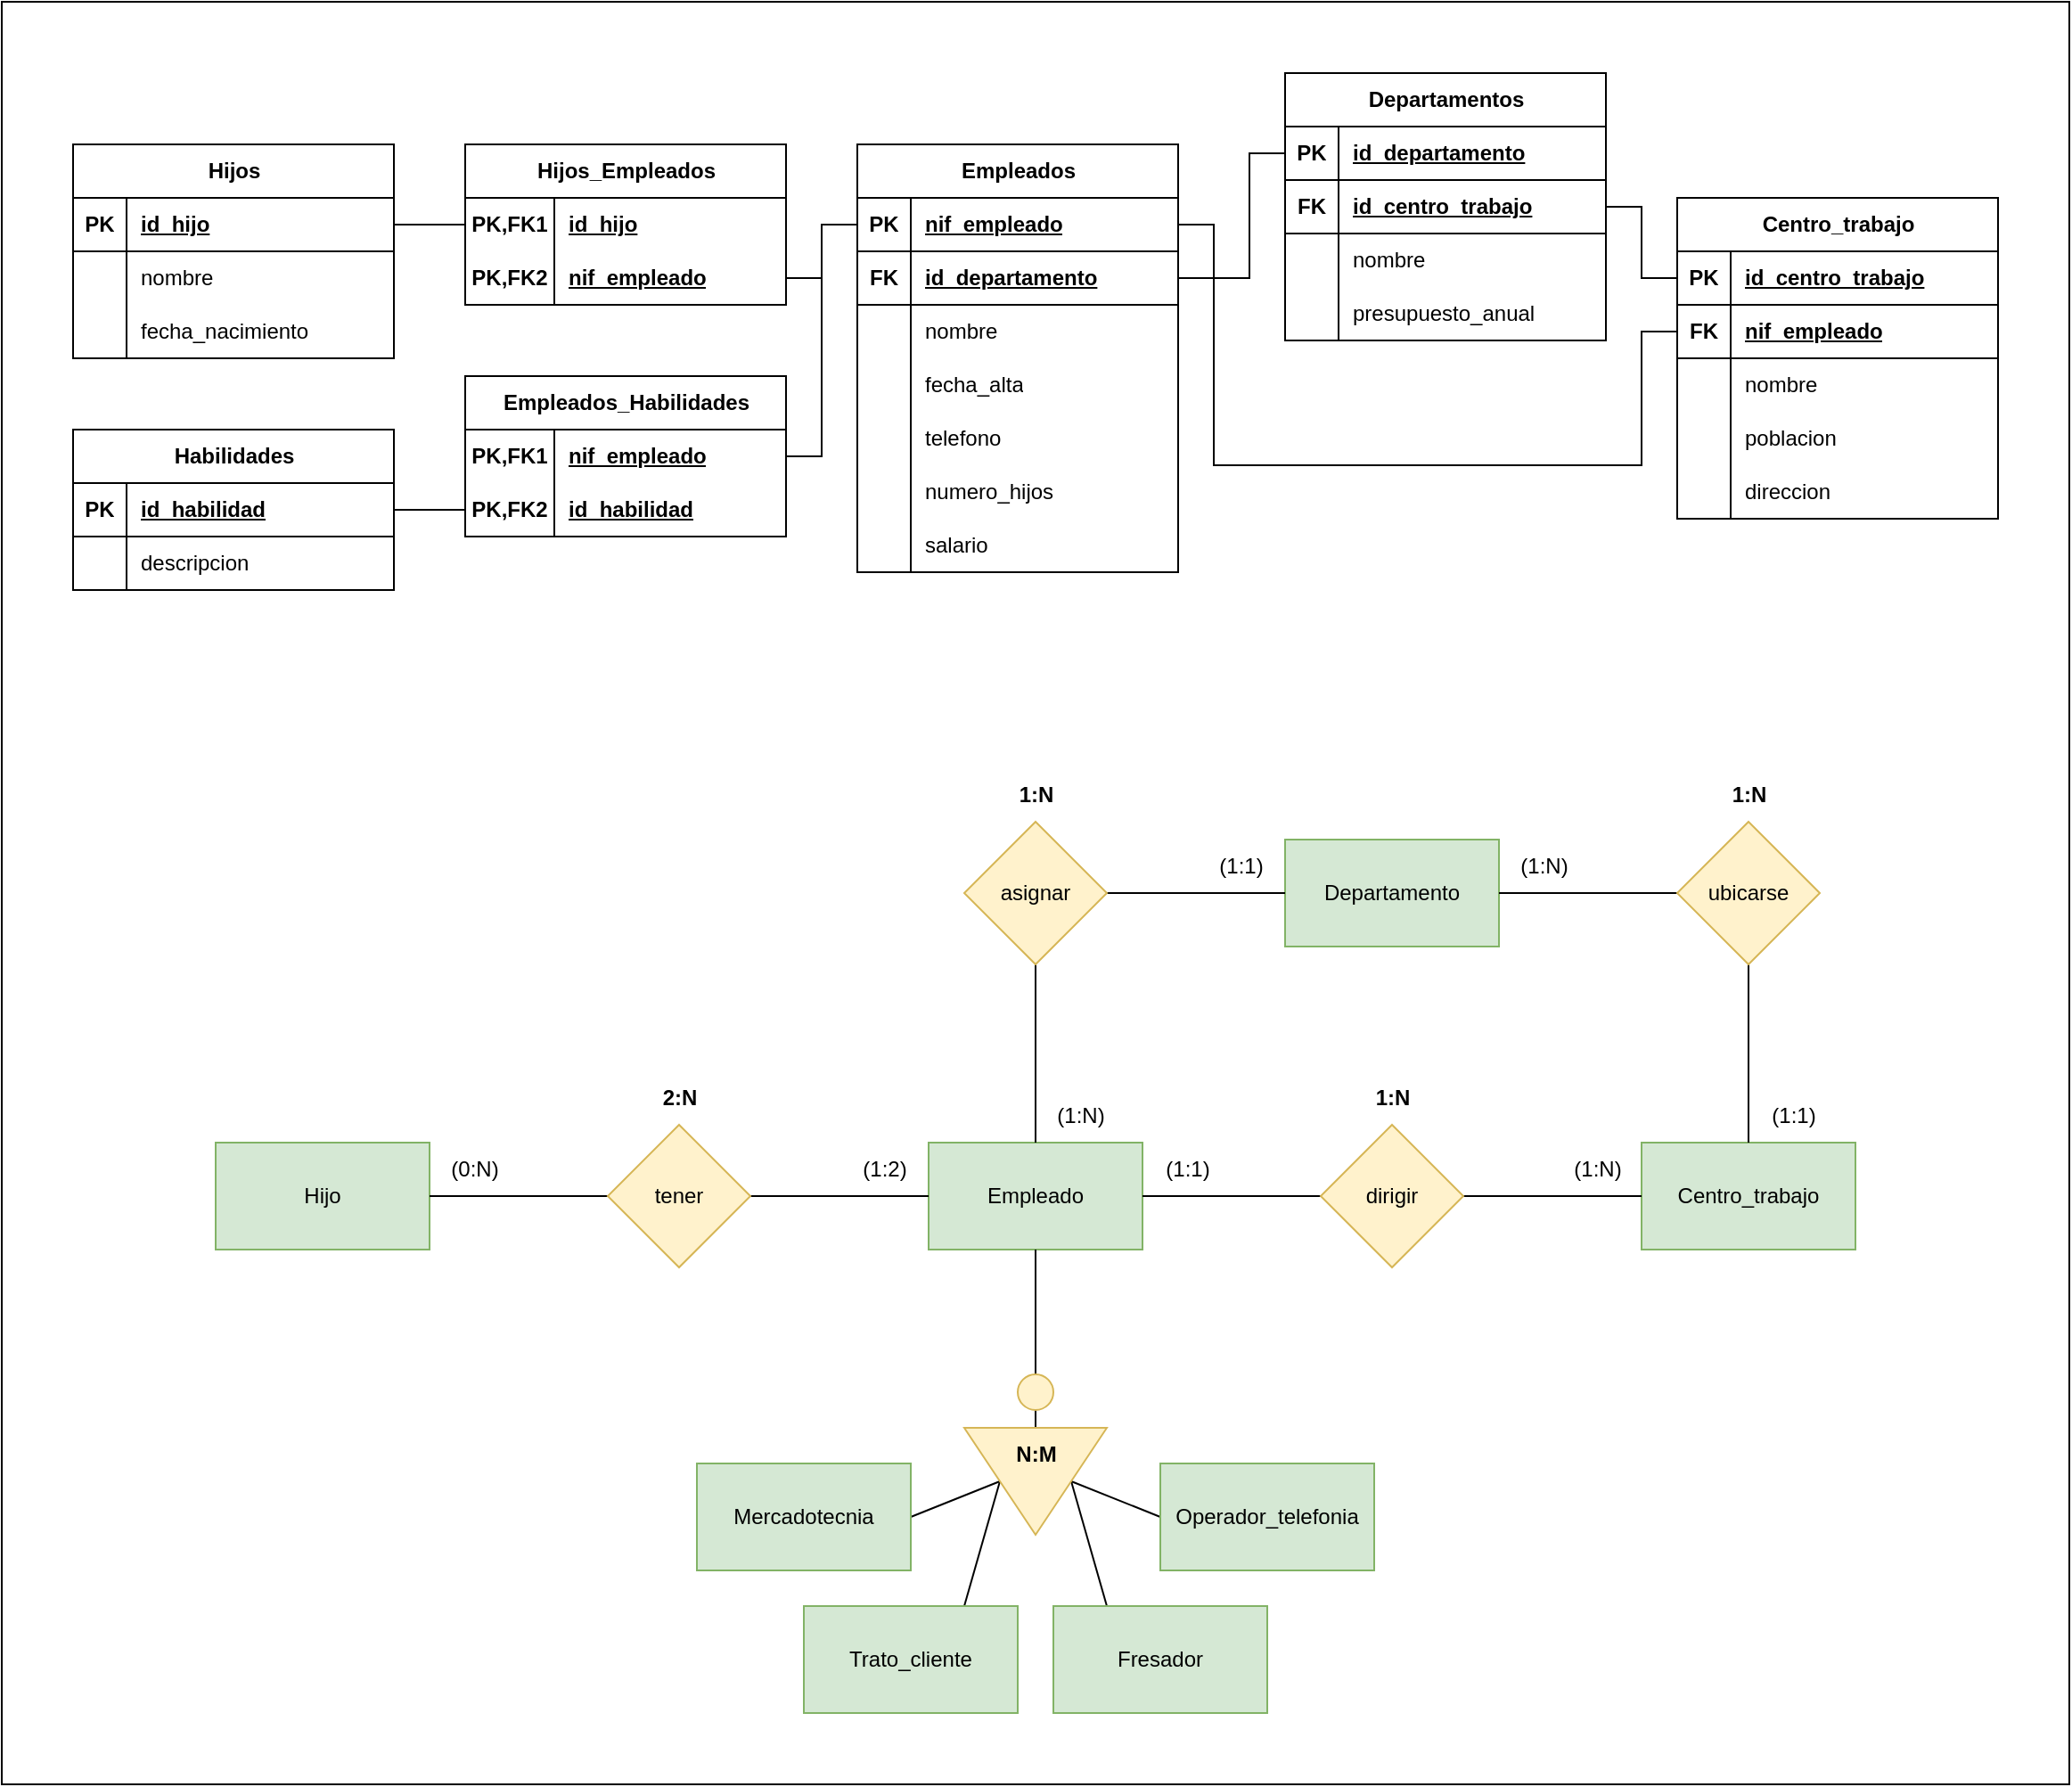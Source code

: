 <mxfile version="26.0.11">
  <diagram name="Page-1" id="loOlKvYkBSt6NOqh_zue">
    <mxGraphModel dx="1821" dy="1076" grid="1" gridSize="10" guides="1" tooltips="1" connect="1" arrows="1" fold="1" page="1" pageScale="1" pageWidth="850" pageHeight="1100" math="0" shadow="0">
      <root>
        <mxCell id="0" />
        <mxCell id="1" parent="0" />
        <mxCell id="_W1COp4FuUhmOtoRqQko-212" value="" style="group" vertex="1" connectable="0" parent="1">
          <mxGeometry width="1160" height="1000" as="geometry" />
        </mxCell>
        <mxCell id="_W1COp4FuUhmOtoRqQko-211" value="" style="rounded=0;whiteSpace=wrap;html=1;" vertex="1" parent="_W1COp4FuUhmOtoRqQko-212">
          <mxGeometry width="1160" height="1000" as="geometry" />
        </mxCell>
        <mxCell id="_W1COp4FuUhmOtoRqQko-1" value="Departamento" style="rounded=0;whiteSpace=wrap;html=1;fillColor=#d5e8d4;strokeColor=#82b366;" vertex="1" parent="_W1COp4FuUhmOtoRqQko-212">
          <mxGeometry x="720" y="470" width="120" height="60" as="geometry" />
        </mxCell>
        <mxCell id="_W1COp4FuUhmOtoRqQko-15" value="Centro_trabajo" style="rounded=0;whiteSpace=wrap;html=1;fillColor=#d5e8d4;strokeColor=#82b366;" vertex="1" parent="_W1COp4FuUhmOtoRqQko-212">
          <mxGeometry x="920" y="640" width="120" height="60" as="geometry" />
        </mxCell>
        <mxCell id="_W1COp4FuUhmOtoRqQko-18" style="edgeStyle=orthogonalEdgeStyle;rounded=0;orthogonalLoop=1;jettySize=auto;html=1;exitX=0;exitY=0.5;exitDx=0;exitDy=0;entryX=1;entryY=0.5;entryDx=0;entryDy=0;endArrow=none;startFill=0;" edge="1" parent="_W1COp4FuUhmOtoRqQko-212" source="_W1COp4FuUhmOtoRqQko-16" target="_W1COp4FuUhmOtoRqQko-1">
          <mxGeometry relative="1" as="geometry" />
        </mxCell>
        <mxCell id="_W1COp4FuUhmOtoRqQko-112" style="edgeStyle=orthogonalEdgeStyle;rounded=0;orthogonalLoop=1;jettySize=auto;html=1;exitX=0.5;exitY=1;exitDx=0;exitDy=0;entryX=0.5;entryY=0;entryDx=0;entryDy=0;endArrow=none;startFill=0;" edge="1" parent="_W1COp4FuUhmOtoRqQko-212" source="_W1COp4FuUhmOtoRqQko-16" target="_W1COp4FuUhmOtoRqQko-15">
          <mxGeometry relative="1" as="geometry" />
        </mxCell>
        <mxCell id="_W1COp4FuUhmOtoRqQko-16" value="ubicarse" style="rhombus;whiteSpace=wrap;html=1;fillColor=#fff2cc;strokeColor=#d6b656;" vertex="1" parent="_W1COp4FuUhmOtoRqQko-212">
          <mxGeometry x="940" y="460" width="80" height="80" as="geometry" />
        </mxCell>
        <mxCell id="_W1COp4FuUhmOtoRqQko-19" value="(1:1)" style="text;html=1;align=center;verticalAlign=middle;resizable=0;points=[];autosize=1;strokeColor=none;fillColor=none;" vertex="1" parent="_W1COp4FuUhmOtoRqQko-212">
          <mxGeometry x="980" y="610" width="50" height="30" as="geometry" />
        </mxCell>
        <mxCell id="_W1COp4FuUhmOtoRqQko-20" value="(1:N)" style="text;html=1;align=center;verticalAlign=middle;resizable=0;points=[];autosize=1;strokeColor=none;fillColor=none;" vertex="1" parent="_W1COp4FuUhmOtoRqQko-212">
          <mxGeometry x="840" y="470" width="50" height="30" as="geometry" />
        </mxCell>
        <mxCell id="_W1COp4FuUhmOtoRqQko-38" value="Empleado" style="rounded=0;whiteSpace=wrap;html=1;fillColor=#d5e8d4;strokeColor=#82b366;" vertex="1" parent="_W1COp4FuUhmOtoRqQko-212">
          <mxGeometry x="520" y="640" width="120" height="60" as="geometry" />
        </mxCell>
        <mxCell id="_W1COp4FuUhmOtoRqQko-71" value="Hijo" style="rounded=0;whiteSpace=wrap;html=1;fillColor=#d5e8d4;strokeColor=#82b366;" vertex="1" parent="_W1COp4FuUhmOtoRqQko-212">
          <mxGeometry x="120" y="640" width="120" height="60" as="geometry" />
        </mxCell>
        <mxCell id="_W1COp4FuUhmOtoRqQko-76" style="edgeStyle=orthogonalEdgeStyle;rounded=0;orthogonalLoop=1;jettySize=auto;html=1;exitX=0.5;exitY=1;exitDx=0;exitDy=0;entryX=0.5;entryY=0;entryDx=0;entryDy=0;endArrow=none;startFill=0;" edge="1" parent="_W1COp4FuUhmOtoRqQko-212" source="_W1COp4FuUhmOtoRqQko-72" target="_W1COp4FuUhmOtoRqQko-38">
          <mxGeometry relative="1" as="geometry" />
        </mxCell>
        <mxCell id="_W1COp4FuUhmOtoRqQko-83" style="edgeStyle=orthogonalEdgeStyle;rounded=0;orthogonalLoop=1;jettySize=auto;html=1;exitX=1;exitY=0.5;exitDx=0;exitDy=0;entryX=0;entryY=0.5;entryDx=0;entryDy=0;endArrow=none;startFill=0;" edge="1" parent="_W1COp4FuUhmOtoRqQko-212" source="_W1COp4FuUhmOtoRqQko-72" target="_W1COp4FuUhmOtoRqQko-1">
          <mxGeometry relative="1" as="geometry" />
        </mxCell>
        <mxCell id="_W1COp4FuUhmOtoRqQko-72" value="asignar" style="rhombus;whiteSpace=wrap;html=1;fillColor=#fff2cc;strokeColor=#d6b656;" vertex="1" parent="_W1COp4FuUhmOtoRqQko-212">
          <mxGeometry x="540" y="460" width="80" height="80" as="geometry" />
        </mxCell>
        <mxCell id="_W1COp4FuUhmOtoRqQko-110" style="edgeStyle=orthogonalEdgeStyle;rounded=0;orthogonalLoop=1;jettySize=auto;html=1;exitX=1;exitY=0.5;exitDx=0;exitDy=0;entryX=0;entryY=0.5;entryDx=0;entryDy=0;endArrow=none;startFill=0;" edge="1" parent="_W1COp4FuUhmOtoRqQko-212" source="_W1COp4FuUhmOtoRqQko-73" target="_W1COp4FuUhmOtoRqQko-38">
          <mxGeometry relative="1" as="geometry" />
        </mxCell>
        <mxCell id="_W1COp4FuUhmOtoRqQko-111" style="edgeStyle=orthogonalEdgeStyle;rounded=0;orthogonalLoop=1;jettySize=auto;html=1;exitX=0;exitY=0.5;exitDx=0;exitDy=0;entryX=1;entryY=0.5;entryDx=0;entryDy=0;endArrow=none;startFill=0;" edge="1" parent="_W1COp4FuUhmOtoRqQko-212" source="_W1COp4FuUhmOtoRqQko-73" target="_W1COp4FuUhmOtoRqQko-71">
          <mxGeometry relative="1" as="geometry" />
        </mxCell>
        <mxCell id="_W1COp4FuUhmOtoRqQko-73" value="tener" style="rhombus;whiteSpace=wrap;html=1;fillColor=#fff2cc;strokeColor=#d6b656;" vertex="1" parent="_W1COp4FuUhmOtoRqQko-212">
          <mxGeometry x="340" y="630" width="80" height="80" as="geometry" />
        </mxCell>
        <mxCell id="_W1COp4FuUhmOtoRqQko-80" style="edgeStyle=orthogonalEdgeStyle;rounded=0;orthogonalLoop=1;jettySize=auto;html=1;exitX=0;exitY=0.5;exitDx=0;exitDy=0;entryX=0.5;entryY=1;entryDx=0;entryDy=0;endArrow=none;startFill=0;" edge="1" parent="_W1COp4FuUhmOtoRqQko-212" source="_W1COp4FuUhmOtoRqQko-78" target="_W1COp4FuUhmOtoRqQko-79">
          <mxGeometry relative="1" as="geometry" />
        </mxCell>
        <mxCell id="_W1COp4FuUhmOtoRqQko-127" style="rounded=0;orthogonalLoop=1;jettySize=auto;html=1;exitX=0.5;exitY=1;exitDx=0;exitDy=0;entryX=1;entryY=0.5;entryDx=0;entryDy=0;endArrow=none;startFill=0;" edge="1" parent="_W1COp4FuUhmOtoRqQko-212" source="_W1COp4FuUhmOtoRqQko-78" target="_W1COp4FuUhmOtoRqQko-123">
          <mxGeometry relative="1" as="geometry" />
        </mxCell>
        <mxCell id="_W1COp4FuUhmOtoRqQko-128" style="rounded=0;orthogonalLoop=1;jettySize=auto;html=1;exitX=0.5;exitY=0;exitDx=0;exitDy=0;entryX=0;entryY=0.5;entryDx=0;entryDy=0;endArrow=none;startFill=0;" edge="1" parent="_W1COp4FuUhmOtoRqQko-212" source="_W1COp4FuUhmOtoRqQko-78" target="_W1COp4FuUhmOtoRqQko-126">
          <mxGeometry relative="1" as="geometry" />
        </mxCell>
        <mxCell id="_W1COp4FuUhmOtoRqQko-129" style="rounded=0;orthogonalLoop=1;jettySize=auto;html=1;exitX=0.5;exitY=0;exitDx=0;exitDy=0;entryX=0.25;entryY=0;entryDx=0;entryDy=0;endArrow=none;startFill=0;" edge="1" parent="_W1COp4FuUhmOtoRqQko-212" source="_W1COp4FuUhmOtoRqQko-78" target="_W1COp4FuUhmOtoRqQko-125">
          <mxGeometry relative="1" as="geometry" />
        </mxCell>
        <mxCell id="_W1COp4FuUhmOtoRqQko-130" style="rounded=0;orthogonalLoop=1;jettySize=auto;html=1;exitX=0.5;exitY=1;exitDx=0;exitDy=0;entryX=0.75;entryY=0;entryDx=0;entryDy=0;endArrow=none;startFill=0;" edge="1" parent="_W1COp4FuUhmOtoRqQko-212" source="_W1COp4FuUhmOtoRqQko-78" target="_W1COp4FuUhmOtoRqQko-124">
          <mxGeometry relative="1" as="geometry" />
        </mxCell>
        <mxCell id="_W1COp4FuUhmOtoRqQko-78" value="" style="triangle;whiteSpace=wrap;html=1;rotation=90;fillColor=#fff2cc;strokeColor=#d6b656;" vertex="1" parent="_W1COp4FuUhmOtoRqQko-212">
          <mxGeometry x="550" y="790" width="60" height="80" as="geometry" />
        </mxCell>
        <mxCell id="_W1COp4FuUhmOtoRqQko-81" style="edgeStyle=orthogonalEdgeStyle;rounded=0;orthogonalLoop=1;jettySize=auto;html=1;exitX=0.5;exitY=0;exitDx=0;exitDy=0;entryX=0.5;entryY=1;entryDx=0;entryDy=0;endArrow=none;startFill=0;" edge="1" parent="_W1COp4FuUhmOtoRqQko-212" source="_W1COp4FuUhmOtoRqQko-79" target="_W1COp4FuUhmOtoRqQko-38">
          <mxGeometry relative="1" as="geometry" />
        </mxCell>
        <mxCell id="_W1COp4FuUhmOtoRqQko-79" value="" style="ellipse;whiteSpace=wrap;html=1;aspect=fixed;fillColor=#fff2cc;strokeColor=#d6b656;" vertex="1" parent="_W1COp4FuUhmOtoRqQko-212">
          <mxGeometry x="570" y="770" width="20" height="20" as="geometry" />
        </mxCell>
        <mxCell id="_W1COp4FuUhmOtoRqQko-84" value="(1:1)" style="text;html=1;align=center;verticalAlign=middle;resizable=0;points=[];autosize=1;strokeColor=none;fillColor=none;" vertex="1" parent="_W1COp4FuUhmOtoRqQko-212">
          <mxGeometry x="670" y="470" width="50" height="30" as="geometry" />
        </mxCell>
        <mxCell id="_W1COp4FuUhmOtoRqQko-85" value="(1:N)" style="text;html=1;align=center;verticalAlign=middle;resizable=0;points=[];autosize=1;strokeColor=none;fillColor=none;" vertex="1" parent="_W1COp4FuUhmOtoRqQko-212">
          <mxGeometry x="580" y="610" width="50" height="30" as="geometry" />
        </mxCell>
        <mxCell id="_W1COp4FuUhmOtoRqQko-86" value="1:N" style="text;html=1;align=center;verticalAlign=middle;resizable=0;points=[];autosize=1;strokeColor=none;fillColor=none;fontStyle=1" vertex="1" parent="_W1COp4FuUhmOtoRqQko-212">
          <mxGeometry x="560" y="430" width="40" height="30" as="geometry" />
        </mxCell>
        <mxCell id="_W1COp4FuUhmOtoRqQko-87" value="1:N" style="text;html=1;align=center;verticalAlign=middle;resizable=0;points=[];autosize=1;strokeColor=none;fillColor=none;fontStyle=1" vertex="1" parent="_W1COp4FuUhmOtoRqQko-212">
          <mxGeometry x="960" y="430" width="40" height="30" as="geometry" />
        </mxCell>
        <mxCell id="_W1COp4FuUhmOtoRqQko-88" value="(0:N)" style="text;html=1;align=center;verticalAlign=middle;resizable=0;points=[];autosize=1;strokeColor=none;fillColor=none;" vertex="1" parent="_W1COp4FuUhmOtoRqQko-212">
          <mxGeometry x="240" y="640" width="50" height="30" as="geometry" />
        </mxCell>
        <mxCell id="_W1COp4FuUhmOtoRqQko-89" value="(1:2)" style="text;html=1;align=center;verticalAlign=middle;resizable=0;points=[];autosize=1;strokeColor=none;fillColor=none;" vertex="1" parent="_W1COp4FuUhmOtoRqQko-212">
          <mxGeometry x="470" y="640" width="50" height="30" as="geometry" />
        </mxCell>
        <mxCell id="_W1COp4FuUhmOtoRqQko-90" value="2:N" style="text;html=1;align=center;verticalAlign=middle;resizable=0;points=[];autosize=1;strokeColor=none;fillColor=none;fontStyle=1" vertex="1" parent="_W1COp4FuUhmOtoRqQko-212">
          <mxGeometry x="360" y="600" width="40" height="30" as="geometry" />
        </mxCell>
        <mxCell id="_W1COp4FuUhmOtoRqQko-114" style="edgeStyle=orthogonalEdgeStyle;rounded=0;orthogonalLoop=1;jettySize=auto;html=1;exitX=1;exitY=0.5;exitDx=0;exitDy=0;entryX=0;entryY=0.5;entryDx=0;entryDy=0;endArrow=none;startFill=0;" edge="1" parent="_W1COp4FuUhmOtoRqQko-212" source="_W1COp4FuUhmOtoRqQko-113" target="_W1COp4FuUhmOtoRqQko-15">
          <mxGeometry relative="1" as="geometry" />
        </mxCell>
        <mxCell id="_W1COp4FuUhmOtoRqQko-115" style="edgeStyle=orthogonalEdgeStyle;rounded=0;orthogonalLoop=1;jettySize=auto;html=1;exitX=0;exitY=0.5;exitDx=0;exitDy=0;entryX=1;entryY=0.5;entryDx=0;entryDy=0;endArrow=none;startFill=0;" edge="1" parent="_W1COp4FuUhmOtoRqQko-212" source="_W1COp4FuUhmOtoRqQko-113" target="_W1COp4FuUhmOtoRqQko-38">
          <mxGeometry relative="1" as="geometry" />
        </mxCell>
        <mxCell id="_W1COp4FuUhmOtoRqQko-113" value="dirigir" style="rhombus;whiteSpace=wrap;html=1;fillColor=#fff2cc;strokeColor=#d6b656;" vertex="1" parent="_W1COp4FuUhmOtoRqQko-212">
          <mxGeometry x="740" y="630" width="80" height="80" as="geometry" />
        </mxCell>
        <mxCell id="_W1COp4FuUhmOtoRqQko-116" value="(1:N)" style="text;html=1;align=center;verticalAlign=middle;resizable=0;points=[];autosize=1;strokeColor=none;fillColor=none;" vertex="1" parent="_W1COp4FuUhmOtoRqQko-212">
          <mxGeometry x="870" y="640" width="50" height="30" as="geometry" />
        </mxCell>
        <mxCell id="_W1COp4FuUhmOtoRqQko-117" value="(1:1)" style="text;html=1;align=center;verticalAlign=middle;resizable=0;points=[];autosize=1;strokeColor=none;fillColor=none;" vertex="1" parent="_W1COp4FuUhmOtoRqQko-212">
          <mxGeometry x="640" y="640" width="50" height="30" as="geometry" />
        </mxCell>
        <mxCell id="_W1COp4FuUhmOtoRqQko-118" value="1:N" style="text;html=1;align=center;verticalAlign=middle;resizable=0;points=[];autosize=1;strokeColor=none;fillColor=none;fontStyle=1" vertex="1" parent="_W1COp4FuUhmOtoRqQko-212">
          <mxGeometry x="760" y="600" width="40" height="30" as="geometry" />
        </mxCell>
        <mxCell id="_W1COp4FuUhmOtoRqQko-123" value="Mercadotecnia" style="rounded=0;whiteSpace=wrap;html=1;fillColor=#d5e8d4;strokeColor=#82b366;" vertex="1" parent="_W1COp4FuUhmOtoRqQko-212">
          <mxGeometry x="390" y="820" width="120" height="60" as="geometry" />
        </mxCell>
        <mxCell id="_W1COp4FuUhmOtoRqQko-124" value="Trato_cliente" style="rounded=0;whiteSpace=wrap;html=1;fillColor=#d5e8d4;strokeColor=#82b366;" vertex="1" parent="_W1COp4FuUhmOtoRqQko-212">
          <mxGeometry x="450" y="900" width="120" height="60" as="geometry" />
        </mxCell>
        <mxCell id="_W1COp4FuUhmOtoRqQko-125" value="Fresador" style="rounded=0;whiteSpace=wrap;html=1;fillColor=#d5e8d4;strokeColor=#82b366;" vertex="1" parent="_W1COp4FuUhmOtoRqQko-212">
          <mxGeometry x="590" y="900" width="120" height="60" as="geometry" />
        </mxCell>
        <mxCell id="_W1COp4FuUhmOtoRqQko-126" value="Operador_telefonia" style="rounded=0;whiteSpace=wrap;html=1;fillColor=#d5e8d4;strokeColor=#82b366;" vertex="1" parent="_W1COp4FuUhmOtoRqQko-212">
          <mxGeometry x="650" y="820" width="120" height="60" as="geometry" />
        </mxCell>
        <mxCell id="_W1COp4FuUhmOtoRqQko-132" value="N:M" style="text;html=1;align=center;verticalAlign=middle;resizable=0;points=[];autosize=1;strokeColor=none;fillColor=none;fontStyle=1" vertex="1" parent="_W1COp4FuUhmOtoRqQko-212">
          <mxGeometry x="555" y="800" width="50" height="30" as="geometry" />
        </mxCell>
        <mxCell id="_W1COp4FuUhmOtoRqQko-2" value="Departamentos" style="shape=table;startSize=30;container=1;collapsible=1;childLayout=tableLayout;fixedRows=1;rowLines=0;fontStyle=1;align=center;resizeLast=1;html=1;" vertex="1" parent="_W1COp4FuUhmOtoRqQko-212">
          <mxGeometry x="720" y="40" width="180" height="150" as="geometry" />
        </mxCell>
        <mxCell id="_W1COp4FuUhmOtoRqQko-3" value="" style="shape=tableRow;horizontal=0;startSize=0;swimlaneHead=0;swimlaneBody=0;fillColor=none;collapsible=0;dropTarget=0;points=[[0,0.5],[1,0.5]];portConstraint=eastwest;top=0;left=0;right=0;bottom=1;" vertex="1" parent="_W1COp4FuUhmOtoRqQko-2">
          <mxGeometry y="30" width="180" height="30" as="geometry" />
        </mxCell>
        <mxCell id="_W1COp4FuUhmOtoRqQko-4" value="PK" style="shape=partialRectangle;connectable=0;fillColor=none;top=0;left=0;bottom=0;right=0;fontStyle=1;overflow=hidden;whiteSpace=wrap;html=1;" vertex="1" parent="_W1COp4FuUhmOtoRqQko-3">
          <mxGeometry width="30" height="30" as="geometry">
            <mxRectangle width="30" height="30" as="alternateBounds" />
          </mxGeometry>
        </mxCell>
        <mxCell id="_W1COp4FuUhmOtoRqQko-5" value="id_departamento" style="shape=partialRectangle;connectable=0;fillColor=none;top=0;left=0;bottom=0;right=0;align=left;spacingLeft=6;fontStyle=5;overflow=hidden;whiteSpace=wrap;html=1;" vertex="1" parent="_W1COp4FuUhmOtoRqQko-3">
          <mxGeometry x="30" width="150" height="30" as="geometry">
            <mxRectangle width="150" height="30" as="alternateBounds" />
          </mxGeometry>
        </mxCell>
        <mxCell id="_W1COp4FuUhmOtoRqQko-21" value="" style="shape=tableRow;horizontal=0;startSize=0;swimlaneHead=0;swimlaneBody=0;fillColor=none;collapsible=0;dropTarget=0;points=[[0,0.5],[1,0.5]];portConstraint=eastwest;top=0;left=0;right=0;bottom=1;" vertex="1" parent="_W1COp4FuUhmOtoRqQko-2">
          <mxGeometry y="60" width="180" height="30" as="geometry" />
        </mxCell>
        <mxCell id="_W1COp4FuUhmOtoRqQko-22" value="FK" style="shape=partialRectangle;connectable=0;fillColor=none;top=0;left=0;bottom=0;right=0;fontStyle=1;overflow=hidden;whiteSpace=wrap;html=1;" vertex="1" parent="_W1COp4FuUhmOtoRqQko-21">
          <mxGeometry width="30" height="30" as="geometry">
            <mxRectangle width="30" height="30" as="alternateBounds" />
          </mxGeometry>
        </mxCell>
        <mxCell id="_W1COp4FuUhmOtoRqQko-23" value="id_centro_trabajo" style="shape=partialRectangle;connectable=0;fillColor=none;top=0;left=0;bottom=0;right=0;align=left;spacingLeft=6;fontStyle=5;overflow=hidden;whiteSpace=wrap;html=1;" vertex="1" parent="_W1COp4FuUhmOtoRqQko-21">
          <mxGeometry x="30" width="150" height="30" as="geometry">
            <mxRectangle width="150" height="30" as="alternateBounds" />
          </mxGeometry>
        </mxCell>
        <mxCell id="_W1COp4FuUhmOtoRqQko-6" value="" style="shape=tableRow;horizontal=0;startSize=0;swimlaneHead=0;swimlaneBody=0;fillColor=none;collapsible=0;dropTarget=0;points=[[0,0.5],[1,0.5]];portConstraint=eastwest;top=0;left=0;right=0;bottom=0;" vertex="1" parent="_W1COp4FuUhmOtoRqQko-2">
          <mxGeometry y="90" width="180" height="30" as="geometry" />
        </mxCell>
        <mxCell id="_W1COp4FuUhmOtoRqQko-7" value="" style="shape=partialRectangle;connectable=0;fillColor=none;top=0;left=0;bottom=0;right=0;editable=1;overflow=hidden;whiteSpace=wrap;html=1;" vertex="1" parent="_W1COp4FuUhmOtoRqQko-6">
          <mxGeometry width="30" height="30" as="geometry">
            <mxRectangle width="30" height="30" as="alternateBounds" />
          </mxGeometry>
        </mxCell>
        <mxCell id="_W1COp4FuUhmOtoRqQko-8" value="nombre" style="shape=partialRectangle;connectable=0;fillColor=none;top=0;left=0;bottom=0;right=0;align=left;spacingLeft=6;overflow=hidden;whiteSpace=wrap;html=1;" vertex="1" parent="_W1COp4FuUhmOtoRqQko-6">
          <mxGeometry x="30" width="150" height="30" as="geometry">
            <mxRectangle width="150" height="30" as="alternateBounds" />
          </mxGeometry>
        </mxCell>
        <mxCell id="_W1COp4FuUhmOtoRqQko-9" value="" style="shape=tableRow;horizontal=0;startSize=0;swimlaneHead=0;swimlaneBody=0;fillColor=none;collapsible=0;dropTarget=0;points=[[0,0.5],[1,0.5]];portConstraint=eastwest;top=0;left=0;right=0;bottom=0;" vertex="1" parent="_W1COp4FuUhmOtoRqQko-2">
          <mxGeometry y="120" width="180" height="30" as="geometry" />
        </mxCell>
        <mxCell id="_W1COp4FuUhmOtoRqQko-10" value="" style="shape=partialRectangle;connectable=0;fillColor=none;top=0;left=0;bottom=0;right=0;editable=1;overflow=hidden;whiteSpace=wrap;html=1;" vertex="1" parent="_W1COp4FuUhmOtoRqQko-9">
          <mxGeometry width="30" height="30" as="geometry">
            <mxRectangle width="30" height="30" as="alternateBounds" />
          </mxGeometry>
        </mxCell>
        <mxCell id="_W1COp4FuUhmOtoRqQko-11" value="presupuesto_anual" style="shape=partialRectangle;connectable=0;fillColor=none;top=0;left=0;bottom=0;right=0;align=left;spacingLeft=6;overflow=hidden;whiteSpace=wrap;html=1;" vertex="1" parent="_W1COp4FuUhmOtoRqQko-9">
          <mxGeometry x="30" width="150" height="30" as="geometry">
            <mxRectangle width="150" height="30" as="alternateBounds" />
          </mxGeometry>
        </mxCell>
        <mxCell id="_W1COp4FuUhmOtoRqQko-24" value="Centro_trabajo" style="shape=table;startSize=30;container=1;collapsible=1;childLayout=tableLayout;fixedRows=1;rowLines=0;fontStyle=1;align=center;resizeLast=1;html=1;" vertex="1" parent="_W1COp4FuUhmOtoRqQko-212">
          <mxGeometry x="940" y="110" width="180" height="180" as="geometry" />
        </mxCell>
        <mxCell id="_W1COp4FuUhmOtoRqQko-25" value="" style="shape=tableRow;horizontal=0;startSize=0;swimlaneHead=0;swimlaneBody=0;fillColor=none;collapsible=0;dropTarget=0;points=[[0,0.5],[1,0.5]];portConstraint=eastwest;top=0;left=0;right=0;bottom=1;" vertex="1" parent="_W1COp4FuUhmOtoRqQko-24">
          <mxGeometry y="30" width="180" height="30" as="geometry" />
        </mxCell>
        <mxCell id="_W1COp4FuUhmOtoRqQko-26" value="PK" style="shape=partialRectangle;connectable=0;fillColor=none;top=0;left=0;bottom=0;right=0;fontStyle=1;overflow=hidden;whiteSpace=wrap;html=1;" vertex="1" parent="_W1COp4FuUhmOtoRqQko-25">
          <mxGeometry width="30" height="30" as="geometry">
            <mxRectangle width="30" height="30" as="alternateBounds" />
          </mxGeometry>
        </mxCell>
        <mxCell id="_W1COp4FuUhmOtoRqQko-27" value="id_centro_trabajo" style="shape=partialRectangle;connectable=0;fillColor=none;top=0;left=0;bottom=0;right=0;align=left;spacingLeft=6;fontStyle=5;overflow=hidden;whiteSpace=wrap;html=1;" vertex="1" parent="_W1COp4FuUhmOtoRqQko-25">
          <mxGeometry x="30" width="150" height="30" as="geometry">
            <mxRectangle width="150" height="30" as="alternateBounds" />
          </mxGeometry>
        </mxCell>
        <mxCell id="_W1COp4FuUhmOtoRqQko-119" value="" style="shape=tableRow;horizontal=0;startSize=0;swimlaneHead=0;swimlaneBody=0;fillColor=none;collapsible=0;dropTarget=0;points=[[0,0.5],[1,0.5]];portConstraint=eastwest;top=0;left=0;right=0;bottom=1;" vertex="1" parent="_W1COp4FuUhmOtoRqQko-24">
          <mxGeometry y="60" width="180" height="30" as="geometry" />
        </mxCell>
        <mxCell id="_W1COp4FuUhmOtoRqQko-120" value="FK" style="shape=partialRectangle;connectable=0;fillColor=none;top=0;left=0;bottom=0;right=0;fontStyle=1;overflow=hidden;whiteSpace=wrap;html=1;" vertex="1" parent="_W1COp4FuUhmOtoRqQko-119">
          <mxGeometry width="30" height="30" as="geometry">
            <mxRectangle width="30" height="30" as="alternateBounds" />
          </mxGeometry>
        </mxCell>
        <mxCell id="_W1COp4FuUhmOtoRqQko-121" value="nif_empleado" style="shape=partialRectangle;connectable=0;fillColor=none;top=0;left=0;bottom=0;right=0;align=left;spacingLeft=6;fontStyle=5;overflow=hidden;whiteSpace=wrap;html=1;" vertex="1" parent="_W1COp4FuUhmOtoRqQko-119">
          <mxGeometry x="30" width="150" height="30" as="geometry">
            <mxRectangle width="150" height="30" as="alternateBounds" />
          </mxGeometry>
        </mxCell>
        <mxCell id="_W1COp4FuUhmOtoRqQko-28" value="" style="shape=tableRow;horizontal=0;startSize=0;swimlaneHead=0;swimlaneBody=0;fillColor=none;collapsible=0;dropTarget=0;points=[[0,0.5],[1,0.5]];portConstraint=eastwest;top=0;left=0;right=0;bottom=0;" vertex="1" parent="_W1COp4FuUhmOtoRqQko-24">
          <mxGeometry y="90" width="180" height="30" as="geometry" />
        </mxCell>
        <mxCell id="_W1COp4FuUhmOtoRqQko-29" value="" style="shape=partialRectangle;connectable=0;fillColor=none;top=0;left=0;bottom=0;right=0;editable=1;overflow=hidden;whiteSpace=wrap;html=1;" vertex="1" parent="_W1COp4FuUhmOtoRqQko-28">
          <mxGeometry width="30" height="30" as="geometry">
            <mxRectangle width="30" height="30" as="alternateBounds" />
          </mxGeometry>
        </mxCell>
        <mxCell id="_W1COp4FuUhmOtoRqQko-30" value="nombre" style="shape=partialRectangle;connectable=0;fillColor=none;top=0;left=0;bottom=0;right=0;align=left;spacingLeft=6;overflow=hidden;whiteSpace=wrap;html=1;" vertex="1" parent="_W1COp4FuUhmOtoRqQko-28">
          <mxGeometry x="30" width="150" height="30" as="geometry">
            <mxRectangle width="150" height="30" as="alternateBounds" />
          </mxGeometry>
        </mxCell>
        <mxCell id="_W1COp4FuUhmOtoRqQko-34" value="" style="shape=tableRow;horizontal=0;startSize=0;swimlaneHead=0;swimlaneBody=0;fillColor=none;collapsible=0;dropTarget=0;points=[[0,0.5],[1,0.5]];portConstraint=eastwest;top=0;left=0;right=0;bottom=0;" vertex="1" parent="_W1COp4FuUhmOtoRqQko-24">
          <mxGeometry y="120" width="180" height="30" as="geometry" />
        </mxCell>
        <mxCell id="_W1COp4FuUhmOtoRqQko-35" value="" style="shape=partialRectangle;connectable=0;fillColor=none;top=0;left=0;bottom=0;right=0;editable=1;overflow=hidden;whiteSpace=wrap;html=1;" vertex="1" parent="_W1COp4FuUhmOtoRqQko-34">
          <mxGeometry width="30" height="30" as="geometry">
            <mxRectangle width="30" height="30" as="alternateBounds" />
          </mxGeometry>
        </mxCell>
        <mxCell id="_W1COp4FuUhmOtoRqQko-36" value="poblacion" style="shape=partialRectangle;connectable=0;fillColor=none;top=0;left=0;bottom=0;right=0;align=left;spacingLeft=6;overflow=hidden;whiteSpace=wrap;html=1;" vertex="1" parent="_W1COp4FuUhmOtoRqQko-34">
          <mxGeometry x="30" width="150" height="30" as="geometry">
            <mxRectangle width="150" height="30" as="alternateBounds" />
          </mxGeometry>
        </mxCell>
        <mxCell id="_W1COp4FuUhmOtoRqQko-31" value="" style="shape=tableRow;horizontal=0;startSize=0;swimlaneHead=0;swimlaneBody=0;fillColor=none;collapsible=0;dropTarget=0;points=[[0,0.5],[1,0.5]];portConstraint=eastwest;top=0;left=0;right=0;bottom=0;" vertex="1" parent="_W1COp4FuUhmOtoRqQko-24">
          <mxGeometry y="150" width="180" height="30" as="geometry" />
        </mxCell>
        <mxCell id="_W1COp4FuUhmOtoRqQko-32" value="" style="shape=partialRectangle;connectable=0;fillColor=none;top=0;left=0;bottom=0;right=0;editable=1;overflow=hidden;whiteSpace=wrap;html=1;" vertex="1" parent="_W1COp4FuUhmOtoRqQko-31">
          <mxGeometry width="30" height="30" as="geometry">
            <mxRectangle width="30" height="30" as="alternateBounds" />
          </mxGeometry>
        </mxCell>
        <mxCell id="_W1COp4FuUhmOtoRqQko-33" value="direccion" style="shape=partialRectangle;connectable=0;fillColor=none;top=0;left=0;bottom=0;right=0;align=left;spacingLeft=6;overflow=hidden;whiteSpace=wrap;html=1;" vertex="1" parent="_W1COp4FuUhmOtoRqQko-31">
          <mxGeometry x="30" width="150" height="30" as="geometry">
            <mxRectangle width="150" height="30" as="alternateBounds" />
          </mxGeometry>
        </mxCell>
        <mxCell id="_W1COp4FuUhmOtoRqQko-37" style="edgeStyle=orthogonalEdgeStyle;rounded=0;orthogonalLoop=1;jettySize=auto;html=1;exitX=0;exitY=0.5;exitDx=0;exitDy=0;entryX=1;entryY=0.5;entryDx=0;entryDy=0;endArrow=none;startFill=0;" edge="1" parent="_W1COp4FuUhmOtoRqQko-212" source="_W1COp4FuUhmOtoRqQko-25" target="_W1COp4FuUhmOtoRqQko-21">
          <mxGeometry relative="1" as="geometry">
            <Array as="points">
              <mxPoint x="920" y="155" />
              <mxPoint x="920" y="115" />
            </Array>
          </mxGeometry>
        </mxCell>
        <mxCell id="_W1COp4FuUhmOtoRqQko-39" value="Empleados" style="shape=table;startSize=30;container=1;collapsible=1;childLayout=tableLayout;fixedRows=1;rowLines=0;fontStyle=1;align=center;resizeLast=1;html=1;" vertex="1" parent="_W1COp4FuUhmOtoRqQko-212">
          <mxGeometry x="480" y="80" width="180" height="240" as="geometry" />
        </mxCell>
        <mxCell id="_W1COp4FuUhmOtoRqQko-40" value="" style="shape=tableRow;horizontal=0;startSize=0;swimlaneHead=0;swimlaneBody=0;fillColor=none;collapsible=0;dropTarget=0;points=[[0,0.5],[1,0.5]];portConstraint=eastwest;top=0;left=0;right=0;bottom=1;" vertex="1" parent="_W1COp4FuUhmOtoRqQko-39">
          <mxGeometry y="30" width="180" height="30" as="geometry" />
        </mxCell>
        <mxCell id="_W1COp4FuUhmOtoRqQko-41" value="PK" style="shape=partialRectangle;connectable=0;fillColor=none;top=0;left=0;bottom=0;right=0;fontStyle=1;overflow=hidden;whiteSpace=wrap;html=1;" vertex="1" parent="_W1COp4FuUhmOtoRqQko-40">
          <mxGeometry width="30" height="30" as="geometry">
            <mxRectangle width="30" height="30" as="alternateBounds" />
          </mxGeometry>
        </mxCell>
        <mxCell id="_W1COp4FuUhmOtoRqQko-42" value="nif_empleado" style="shape=partialRectangle;connectable=0;fillColor=none;top=0;left=0;bottom=0;right=0;align=left;spacingLeft=6;fontStyle=5;overflow=hidden;whiteSpace=wrap;html=1;" vertex="1" parent="_W1COp4FuUhmOtoRqQko-40">
          <mxGeometry x="30" width="150" height="30" as="geometry">
            <mxRectangle width="150" height="30" as="alternateBounds" />
          </mxGeometry>
        </mxCell>
        <mxCell id="_W1COp4FuUhmOtoRqQko-91" value="" style="shape=tableRow;horizontal=0;startSize=0;swimlaneHead=0;swimlaneBody=0;fillColor=none;collapsible=0;dropTarget=0;points=[[0,0.5],[1,0.5]];portConstraint=eastwest;top=0;left=0;right=0;bottom=1;" vertex="1" parent="_W1COp4FuUhmOtoRqQko-39">
          <mxGeometry y="60" width="180" height="30" as="geometry" />
        </mxCell>
        <mxCell id="_W1COp4FuUhmOtoRqQko-92" value="FK" style="shape=partialRectangle;connectable=0;fillColor=none;top=0;left=0;bottom=0;right=0;fontStyle=1;overflow=hidden;whiteSpace=wrap;html=1;" vertex="1" parent="_W1COp4FuUhmOtoRqQko-91">
          <mxGeometry width="30" height="30" as="geometry">
            <mxRectangle width="30" height="30" as="alternateBounds" />
          </mxGeometry>
        </mxCell>
        <mxCell id="_W1COp4FuUhmOtoRqQko-93" value="id_departamento" style="shape=partialRectangle;connectable=0;fillColor=none;top=0;left=0;bottom=0;right=0;align=left;spacingLeft=6;fontStyle=5;overflow=hidden;whiteSpace=wrap;html=1;" vertex="1" parent="_W1COp4FuUhmOtoRqQko-91">
          <mxGeometry x="30" width="150" height="30" as="geometry">
            <mxRectangle width="150" height="30" as="alternateBounds" />
          </mxGeometry>
        </mxCell>
        <mxCell id="_W1COp4FuUhmOtoRqQko-43" value="" style="shape=tableRow;horizontal=0;startSize=0;swimlaneHead=0;swimlaneBody=0;fillColor=none;collapsible=0;dropTarget=0;points=[[0,0.5],[1,0.5]];portConstraint=eastwest;top=0;left=0;right=0;bottom=0;" vertex="1" parent="_W1COp4FuUhmOtoRqQko-39">
          <mxGeometry y="90" width="180" height="30" as="geometry" />
        </mxCell>
        <mxCell id="_W1COp4FuUhmOtoRqQko-44" value="" style="shape=partialRectangle;connectable=0;fillColor=none;top=0;left=0;bottom=0;right=0;editable=1;overflow=hidden;whiteSpace=wrap;html=1;" vertex="1" parent="_W1COp4FuUhmOtoRqQko-43">
          <mxGeometry width="30" height="30" as="geometry">
            <mxRectangle width="30" height="30" as="alternateBounds" />
          </mxGeometry>
        </mxCell>
        <mxCell id="_W1COp4FuUhmOtoRqQko-45" value="nombre" style="shape=partialRectangle;connectable=0;fillColor=none;top=0;left=0;bottom=0;right=0;align=left;spacingLeft=6;overflow=hidden;whiteSpace=wrap;html=1;" vertex="1" parent="_W1COp4FuUhmOtoRqQko-43">
          <mxGeometry x="30" width="150" height="30" as="geometry">
            <mxRectangle width="150" height="30" as="alternateBounds" />
          </mxGeometry>
        </mxCell>
        <mxCell id="_W1COp4FuUhmOtoRqQko-46" value="" style="shape=tableRow;horizontal=0;startSize=0;swimlaneHead=0;swimlaneBody=0;fillColor=none;collapsible=0;dropTarget=0;points=[[0,0.5],[1,0.5]];portConstraint=eastwest;top=0;left=0;right=0;bottom=0;" vertex="1" parent="_W1COp4FuUhmOtoRqQko-39">
          <mxGeometry y="120" width="180" height="30" as="geometry" />
        </mxCell>
        <mxCell id="_W1COp4FuUhmOtoRqQko-47" value="" style="shape=partialRectangle;connectable=0;fillColor=none;top=0;left=0;bottom=0;right=0;editable=1;overflow=hidden;whiteSpace=wrap;html=1;" vertex="1" parent="_W1COp4FuUhmOtoRqQko-46">
          <mxGeometry width="30" height="30" as="geometry">
            <mxRectangle width="30" height="30" as="alternateBounds" />
          </mxGeometry>
        </mxCell>
        <mxCell id="_W1COp4FuUhmOtoRqQko-48" value="fecha_alta" style="shape=partialRectangle;connectable=0;fillColor=none;top=0;left=0;bottom=0;right=0;align=left;spacingLeft=6;overflow=hidden;whiteSpace=wrap;html=1;" vertex="1" parent="_W1COp4FuUhmOtoRqQko-46">
          <mxGeometry x="30" width="150" height="30" as="geometry">
            <mxRectangle width="150" height="30" as="alternateBounds" />
          </mxGeometry>
        </mxCell>
        <mxCell id="_W1COp4FuUhmOtoRqQko-49" value="" style="shape=tableRow;horizontal=0;startSize=0;swimlaneHead=0;swimlaneBody=0;fillColor=none;collapsible=0;dropTarget=0;points=[[0,0.5],[1,0.5]];portConstraint=eastwest;top=0;left=0;right=0;bottom=0;" vertex="1" parent="_W1COp4FuUhmOtoRqQko-39">
          <mxGeometry y="150" width="180" height="30" as="geometry" />
        </mxCell>
        <mxCell id="_W1COp4FuUhmOtoRqQko-50" value="" style="shape=partialRectangle;connectable=0;fillColor=none;top=0;left=0;bottom=0;right=0;editable=1;overflow=hidden;whiteSpace=wrap;html=1;" vertex="1" parent="_W1COp4FuUhmOtoRqQko-49">
          <mxGeometry width="30" height="30" as="geometry">
            <mxRectangle width="30" height="30" as="alternateBounds" />
          </mxGeometry>
        </mxCell>
        <mxCell id="_W1COp4FuUhmOtoRqQko-51" value="telefono" style="shape=partialRectangle;connectable=0;fillColor=none;top=0;left=0;bottom=0;right=0;align=left;spacingLeft=6;overflow=hidden;whiteSpace=wrap;html=1;" vertex="1" parent="_W1COp4FuUhmOtoRqQko-49">
          <mxGeometry x="30" width="150" height="30" as="geometry">
            <mxRectangle width="150" height="30" as="alternateBounds" />
          </mxGeometry>
        </mxCell>
        <mxCell id="_W1COp4FuUhmOtoRqQko-52" value="" style="shape=tableRow;horizontal=0;startSize=0;swimlaneHead=0;swimlaneBody=0;fillColor=none;collapsible=0;dropTarget=0;points=[[0,0.5],[1,0.5]];portConstraint=eastwest;top=0;left=0;right=0;bottom=0;" vertex="1" parent="_W1COp4FuUhmOtoRqQko-39">
          <mxGeometry y="180" width="180" height="30" as="geometry" />
        </mxCell>
        <mxCell id="_W1COp4FuUhmOtoRqQko-53" value="" style="shape=partialRectangle;connectable=0;fillColor=none;top=0;left=0;bottom=0;right=0;editable=1;overflow=hidden;whiteSpace=wrap;html=1;" vertex="1" parent="_W1COp4FuUhmOtoRqQko-52">
          <mxGeometry width="30" height="30" as="geometry">
            <mxRectangle width="30" height="30" as="alternateBounds" />
          </mxGeometry>
        </mxCell>
        <mxCell id="_W1COp4FuUhmOtoRqQko-54" value="numero_hijos" style="shape=partialRectangle;connectable=0;fillColor=none;top=0;left=0;bottom=0;right=0;align=left;spacingLeft=6;overflow=hidden;whiteSpace=wrap;html=1;" vertex="1" parent="_W1COp4FuUhmOtoRqQko-52">
          <mxGeometry x="30" width="150" height="30" as="geometry">
            <mxRectangle width="150" height="30" as="alternateBounds" />
          </mxGeometry>
        </mxCell>
        <mxCell id="_W1COp4FuUhmOtoRqQko-55" value="" style="shape=tableRow;horizontal=0;startSize=0;swimlaneHead=0;swimlaneBody=0;fillColor=none;collapsible=0;dropTarget=0;points=[[0,0.5],[1,0.5]];portConstraint=eastwest;top=0;left=0;right=0;bottom=0;" vertex="1" parent="_W1COp4FuUhmOtoRqQko-39">
          <mxGeometry y="210" width="180" height="30" as="geometry" />
        </mxCell>
        <mxCell id="_W1COp4FuUhmOtoRqQko-56" value="" style="shape=partialRectangle;connectable=0;fillColor=none;top=0;left=0;bottom=0;right=0;editable=1;overflow=hidden;whiteSpace=wrap;html=1;" vertex="1" parent="_W1COp4FuUhmOtoRqQko-55">
          <mxGeometry width="30" height="30" as="geometry">
            <mxRectangle width="30" height="30" as="alternateBounds" />
          </mxGeometry>
        </mxCell>
        <mxCell id="_W1COp4FuUhmOtoRqQko-57" value="salario" style="shape=partialRectangle;connectable=0;fillColor=none;top=0;left=0;bottom=0;right=0;align=left;spacingLeft=6;overflow=hidden;whiteSpace=wrap;html=1;" vertex="1" parent="_W1COp4FuUhmOtoRqQko-55">
          <mxGeometry x="30" width="150" height="30" as="geometry">
            <mxRectangle width="150" height="30" as="alternateBounds" />
          </mxGeometry>
        </mxCell>
        <mxCell id="_W1COp4FuUhmOtoRqQko-58" value="Hijos" style="shape=table;startSize=30;container=1;collapsible=1;childLayout=tableLayout;fixedRows=1;rowLines=0;fontStyle=1;align=center;resizeLast=1;html=1;" vertex="1" parent="_W1COp4FuUhmOtoRqQko-212">
          <mxGeometry x="40" y="80" width="180" height="120" as="geometry" />
        </mxCell>
        <mxCell id="_W1COp4FuUhmOtoRqQko-59" value="" style="shape=tableRow;horizontal=0;startSize=0;swimlaneHead=0;swimlaneBody=0;fillColor=none;collapsible=0;dropTarget=0;points=[[0,0.5],[1,0.5]];portConstraint=eastwest;top=0;left=0;right=0;bottom=1;" vertex="1" parent="_W1COp4FuUhmOtoRqQko-58">
          <mxGeometry y="30" width="180" height="30" as="geometry" />
        </mxCell>
        <mxCell id="_W1COp4FuUhmOtoRqQko-60" value="PK" style="shape=partialRectangle;connectable=0;fillColor=none;top=0;left=0;bottom=0;right=0;fontStyle=1;overflow=hidden;whiteSpace=wrap;html=1;" vertex="1" parent="_W1COp4FuUhmOtoRqQko-59">
          <mxGeometry width="30" height="30" as="geometry">
            <mxRectangle width="30" height="30" as="alternateBounds" />
          </mxGeometry>
        </mxCell>
        <mxCell id="_W1COp4FuUhmOtoRqQko-61" value="id_hijo" style="shape=partialRectangle;connectable=0;fillColor=none;top=0;left=0;bottom=0;right=0;align=left;spacingLeft=6;fontStyle=5;overflow=hidden;whiteSpace=wrap;html=1;" vertex="1" parent="_W1COp4FuUhmOtoRqQko-59">
          <mxGeometry x="30" width="150" height="30" as="geometry">
            <mxRectangle width="150" height="30" as="alternateBounds" />
          </mxGeometry>
        </mxCell>
        <mxCell id="_W1COp4FuUhmOtoRqQko-62" value="" style="shape=tableRow;horizontal=0;startSize=0;swimlaneHead=0;swimlaneBody=0;fillColor=none;collapsible=0;dropTarget=0;points=[[0,0.5],[1,0.5]];portConstraint=eastwest;top=0;left=0;right=0;bottom=0;" vertex="1" parent="_W1COp4FuUhmOtoRqQko-58">
          <mxGeometry y="60" width="180" height="30" as="geometry" />
        </mxCell>
        <mxCell id="_W1COp4FuUhmOtoRqQko-63" value="" style="shape=partialRectangle;connectable=0;fillColor=none;top=0;left=0;bottom=0;right=0;editable=1;overflow=hidden;whiteSpace=wrap;html=1;" vertex="1" parent="_W1COp4FuUhmOtoRqQko-62">
          <mxGeometry width="30" height="30" as="geometry">
            <mxRectangle width="30" height="30" as="alternateBounds" />
          </mxGeometry>
        </mxCell>
        <mxCell id="_W1COp4FuUhmOtoRqQko-64" value="nombre" style="shape=partialRectangle;connectable=0;fillColor=none;top=0;left=0;bottom=0;right=0;align=left;spacingLeft=6;overflow=hidden;whiteSpace=wrap;html=1;" vertex="1" parent="_W1COp4FuUhmOtoRqQko-62">
          <mxGeometry x="30" width="150" height="30" as="geometry">
            <mxRectangle width="150" height="30" as="alternateBounds" />
          </mxGeometry>
        </mxCell>
        <mxCell id="_W1COp4FuUhmOtoRqQko-65" value="" style="shape=tableRow;horizontal=0;startSize=0;swimlaneHead=0;swimlaneBody=0;fillColor=none;collapsible=0;dropTarget=0;points=[[0,0.5],[1,0.5]];portConstraint=eastwest;top=0;left=0;right=0;bottom=0;" vertex="1" parent="_W1COp4FuUhmOtoRqQko-58">
          <mxGeometry y="90" width="180" height="30" as="geometry" />
        </mxCell>
        <mxCell id="_W1COp4FuUhmOtoRqQko-66" value="" style="shape=partialRectangle;connectable=0;fillColor=none;top=0;left=0;bottom=0;right=0;editable=1;overflow=hidden;whiteSpace=wrap;html=1;" vertex="1" parent="_W1COp4FuUhmOtoRqQko-65">
          <mxGeometry width="30" height="30" as="geometry">
            <mxRectangle width="30" height="30" as="alternateBounds" />
          </mxGeometry>
        </mxCell>
        <mxCell id="_W1COp4FuUhmOtoRqQko-67" value="fecha_nacimiento" style="shape=partialRectangle;connectable=0;fillColor=none;top=0;left=0;bottom=0;right=0;align=left;spacingLeft=6;overflow=hidden;whiteSpace=wrap;html=1;" vertex="1" parent="_W1COp4FuUhmOtoRqQko-65">
          <mxGeometry x="30" width="150" height="30" as="geometry">
            <mxRectangle width="150" height="30" as="alternateBounds" />
          </mxGeometry>
        </mxCell>
        <mxCell id="_W1COp4FuUhmOtoRqQko-94" style="edgeStyle=orthogonalEdgeStyle;rounded=0;orthogonalLoop=1;jettySize=auto;html=1;exitX=0;exitY=0.5;exitDx=0;exitDy=0;entryX=1;entryY=0.5;entryDx=0;entryDy=0;endArrow=none;startFill=0;" edge="1" parent="_W1COp4FuUhmOtoRqQko-212" source="_W1COp4FuUhmOtoRqQko-3" target="_W1COp4FuUhmOtoRqQko-91">
          <mxGeometry relative="1" as="geometry">
            <Array as="points">
              <mxPoint x="700" y="85" />
              <mxPoint x="700" y="155" />
            </Array>
          </mxGeometry>
        </mxCell>
        <mxCell id="_W1COp4FuUhmOtoRqQko-95" value="Hijos_Empleados" style="shape=table;startSize=30;container=1;collapsible=1;childLayout=tableLayout;fixedRows=1;rowLines=0;fontStyle=1;align=center;resizeLast=1;html=1;" vertex="1" parent="_W1COp4FuUhmOtoRqQko-212">
          <mxGeometry x="260" y="80" width="180" height="90" as="geometry" />
        </mxCell>
        <mxCell id="_W1COp4FuUhmOtoRqQko-96" value="" style="shape=tableRow;horizontal=0;startSize=0;swimlaneHead=0;swimlaneBody=0;fillColor=none;collapsible=0;dropTarget=0;points=[[0,0.5],[1,0.5]];portConstraint=eastwest;top=0;left=0;right=0;bottom=0;" vertex="1" parent="_W1COp4FuUhmOtoRqQko-95">
          <mxGeometry y="30" width="180" height="30" as="geometry" />
        </mxCell>
        <mxCell id="_W1COp4FuUhmOtoRqQko-97" value="PK,FK1" style="shape=partialRectangle;connectable=0;fillColor=none;top=0;left=0;bottom=0;right=0;fontStyle=1;overflow=hidden;whiteSpace=wrap;html=1;" vertex="1" parent="_W1COp4FuUhmOtoRqQko-96">
          <mxGeometry width="50" height="30" as="geometry">
            <mxRectangle width="50" height="30" as="alternateBounds" />
          </mxGeometry>
        </mxCell>
        <mxCell id="_W1COp4FuUhmOtoRqQko-98" value="id_hijo" style="shape=partialRectangle;connectable=0;fillColor=none;top=0;left=0;bottom=0;right=0;align=left;spacingLeft=6;fontStyle=5;overflow=hidden;whiteSpace=wrap;html=1;" vertex="1" parent="_W1COp4FuUhmOtoRqQko-96">
          <mxGeometry x="50" width="130" height="30" as="geometry">
            <mxRectangle width="130" height="30" as="alternateBounds" />
          </mxGeometry>
        </mxCell>
        <mxCell id="_W1COp4FuUhmOtoRqQko-105" value="" style="shape=tableRow;horizontal=0;startSize=0;swimlaneHead=0;swimlaneBody=0;fillColor=none;collapsible=0;dropTarget=0;points=[[0,0.5],[1,0.5]];portConstraint=eastwest;top=0;left=0;right=0;bottom=1;" vertex="1" parent="_W1COp4FuUhmOtoRqQko-95">
          <mxGeometry y="60" width="180" height="30" as="geometry" />
        </mxCell>
        <mxCell id="_W1COp4FuUhmOtoRqQko-106" value="PK,FK2" style="shape=partialRectangle;connectable=0;fillColor=none;top=0;left=0;bottom=0;right=0;fontStyle=1;overflow=hidden;whiteSpace=wrap;html=1;" vertex="1" parent="_W1COp4FuUhmOtoRqQko-105">
          <mxGeometry width="50" height="30" as="geometry">
            <mxRectangle width="50" height="30" as="alternateBounds" />
          </mxGeometry>
        </mxCell>
        <mxCell id="_W1COp4FuUhmOtoRqQko-107" value="nif_empleado" style="shape=partialRectangle;connectable=0;fillColor=none;top=0;left=0;bottom=0;right=0;align=left;spacingLeft=6;fontStyle=5;overflow=hidden;whiteSpace=wrap;html=1;" vertex="1" parent="_W1COp4FuUhmOtoRqQko-105">
          <mxGeometry x="50" width="130" height="30" as="geometry">
            <mxRectangle width="130" height="30" as="alternateBounds" />
          </mxGeometry>
        </mxCell>
        <mxCell id="_W1COp4FuUhmOtoRqQko-108" style="edgeStyle=orthogonalEdgeStyle;rounded=0;orthogonalLoop=1;jettySize=auto;html=1;exitX=1;exitY=0.5;exitDx=0;exitDy=0;entryX=0;entryY=0.5;entryDx=0;entryDy=0;endArrow=none;startFill=0;" edge="1" parent="_W1COp4FuUhmOtoRqQko-212" source="_W1COp4FuUhmOtoRqQko-59" target="_W1COp4FuUhmOtoRqQko-96">
          <mxGeometry relative="1" as="geometry" />
        </mxCell>
        <mxCell id="_W1COp4FuUhmOtoRqQko-109" style="edgeStyle=orthogonalEdgeStyle;rounded=0;orthogonalLoop=1;jettySize=auto;html=1;exitX=0;exitY=0.5;exitDx=0;exitDy=0;entryX=1;entryY=0.5;entryDx=0;entryDy=0;endArrow=none;startFill=0;" edge="1" parent="_W1COp4FuUhmOtoRqQko-212" source="_W1COp4FuUhmOtoRqQko-40" target="_W1COp4FuUhmOtoRqQko-105">
          <mxGeometry relative="1" as="geometry" />
        </mxCell>
        <mxCell id="_W1COp4FuUhmOtoRqQko-122" style="edgeStyle=orthogonalEdgeStyle;rounded=0;orthogonalLoop=1;jettySize=auto;html=1;exitX=1;exitY=0.5;exitDx=0;exitDy=0;entryX=0;entryY=0.5;entryDx=0;entryDy=0;endArrow=none;startFill=0;" edge="1" parent="_W1COp4FuUhmOtoRqQko-212" source="_W1COp4FuUhmOtoRqQko-40" target="_W1COp4FuUhmOtoRqQko-119">
          <mxGeometry relative="1" as="geometry">
            <Array as="points">
              <mxPoint x="680" y="125" />
              <mxPoint x="680" y="260" />
              <mxPoint x="920" y="260" />
              <mxPoint x="920" y="185" />
            </Array>
          </mxGeometry>
        </mxCell>
        <mxCell id="_W1COp4FuUhmOtoRqQko-186" value="Empleados_Habilidades" style="shape=table;startSize=30;container=1;collapsible=1;childLayout=tableLayout;fixedRows=1;rowLines=0;fontStyle=1;align=center;resizeLast=1;html=1;" vertex="1" parent="_W1COp4FuUhmOtoRqQko-212">
          <mxGeometry x="260" y="210" width="180" height="90" as="geometry" />
        </mxCell>
        <mxCell id="_W1COp4FuUhmOtoRqQko-187" value="" style="shape=tableRow;horizontal=0;startSize=0;swimlaneHead=0;swimlaneBody=0;fillColor=none;collapsible=0;dropTarget=0;points=[[0,0.5],[1,0.5]];portConstraint=eastwest;top=0;left=0;right=0;bottom=0;" vertex="1" parent="_W1COp4FuUhmOtoRqQko-186">
          <mxGeometry y="30" width="180" height="30" as="geometry" />
        </mxCell>
        <mxCell id="_W1COp4FuUhmOtoRqQko-188" value="PK,FK1" style="shape=partialRectangle;connectable=0;fillColor=none;top=0;left=0;bottom=0;right=0;fontStyle=1;overflow=hidden;whiteSpace=wrap;html=1;" vertex="1" parent="_W1COp4FuUhmOtoRqQko-187">
          <mxGeometry width="50" height="30" as="geometry">
            <mxRectangle width="50" height="30" as="alternateBounds" />
          </mxGeometry>
        </mxCell>
        <mxCell id="_W1COp4FuUhmOtoRqQko-189" value="nif_empleado" style="shape=partialRectangle;connectable=0;fillColor=none;top=0;left=0;bottom=0;right=0;align=left;spacingLeft=6;fontStyle=5;overflow=hidden;whiteSpace=wrap;html=1;" vertex="1" parent="_W1COp4FuUhmOtoRqQko-187">
          <mxGeometry x="50" width="130" height="30" as="geometry">
            <mxRectangle width="130" height="30" as="alternateBounds" />
          </mxGeometry>
        </mxCell>
        <mxCell id="_W1COp4FuUhmOtoRqQko-190" value="" style="shape=tableRow;horizontal=0;startSize=0;swimlaneHead=0;swimlaneBody=0;fillColor=none;collapsible=0;dropTarget=0;points=[[0,0.5],[1,0.5]];portConstraint=eastwest;top=0;left=0;right=0;bottom=1;" vertex="1" parent="_W1COp4FuUhmOtoRqQko-186">
          <mxGeometry y="60" width="180" height="30" as="geometry" />
        </mxCell>
        <mxCell id="_W1COp4FuUhmOtoRqQko-191" value="PK,FK2" style="shape=partialRectangle;connectable=0;fillColor=none;top=0;left=0;bottom=0;right=0;fontStyle=1;overflow=hidden;whiteSpace=wrap;html=1;" vertex="1" parent="_W1COp4FuUhmOtoRqQko-190">
          <mxGeometry width="50" height="30" as="geometry">
            <mxRectangle width="50" height="30" as="alternateBounds" />
          </mxGeometry>
        </mxCell>
        <mxCell id="_W1COp4FuUhmOtoRqQko-192" value="id_habilidad" style="shape=partialRectangle;connectable=0;fillColor=none;top=0;left=0;bottom=0;right=0;align=left;spacingLeft=6;fontStyle=5;overflow=hidden;whiteSpace=wrap;html=1;" vertex="1" parent="_W1COp4FuUhmOtoRqQko-190">
          <mxGeometry x="50" width="130" height="30" as="geometry">
            <mxRectangle width="130" height="30" as="alternateBounds" />
          </mxGeometry>
        </mxCell>
        <mxCell id="_W1COp4FuUhmOtoRqQko-193" value="Habilidades" style="shape=table;startSize=30;container=1;collapsible=1;childLayout=tableLayout;fixedRows=1;rowLines=0;fontStyle=1;align=center;resizeLast=1;html=1;" vertex="1" parent="_W1COp4FuUhmOtoRqQko-212">
          <mxGeometry x="40" y="240" width="180" height="90" as="geometry" />
        </mxCell>
        <mxCell id="_W1COp4FuUhmOtoRqQko-194" value="" style="shape=tableRow;horizontal=0;startSize=0;swimlaneHead=0;swimlaneBody=0;fillColor=none;collapsible=0;dropTarget=0;points=[[0,0.5],[1,0.5]];portConstraint=eastwest;top=0;left=0;right=0;bottom=1;" vertex="1" parent="_W1COp4FuUhmOtoRqQko-193">
          <mxGeometry y="30" width="180" height="30" as="geometry" />
        </mxCell>
        <mxCell id="_W1COp4FuUhmOtoRqQko-195" value="PK" style="shape=partialRectangle;connectable=0;fillColor=none;top=0;left=0;bottom=0;right=0;fontStyle=1;overflow=hidden;whiteSpace=wrap;html=1;" vertex="1" parent="_W1COp4FuUhmOtoRqQko-194">
          <mxGeometry width="30" height="30" as="geometry">
            <mxRectangle width="30" height="30" as="alternateBounds" />
          </mxGeometry>
        </mxCell>
        <mxCell id="_W1COp4FuUhmOtoRqQko-196" value="id_habilidad" style="shape=partialRectangle;connectable=0;fillColor=none;top=0;left=0;bottom=0;right=0;align=left;spacingLeft=6;fontStyle=5;overflow=hidden;whiteSpace=wrap;html=1;" vertex="1" parent="_W1COp4FuUhmOtoRqQko-194">
          <mxGeometry x="30" width="150" height="30" as="geometry">
            <mxRectangle width="150" height="30" as="alternateBounds" />
          </mxGeometry>
        </mxCell>
        <mxCell id="_W1COp4FuUhmOtoRqQko-197" value="" style="shape=tableRow;horizontal=0;startSize=0;swimlaneHead=0;swimlaneBody=0;fillColor=none;collapsible=0;dropTarget=0;points=[[0,0.5],[1,0.5]];portConstraint=eastwest;top=0;left=0;right=0;bottom=0;" vertex="1" parent="_W1COp4FuUhmOtoRqQko-193">
          <mxGeometry y="60" width="180" height="30" as="geometry" />
        </mxCell>
        <mxCell id="_W1COp4FuUhmOtoRqQko-198" value="" style="shape=partialRectangle;connectable=0;fillColor=none;top=0;left=0;bottom=0;right=0;editable=1;overflow=hidden;whiteSpace=wrap;html=1;" vertex="1" parent="_W1COp4FuUhmOtoRqQko-197">
          <mxGeometry width="30" height="30" as="geometry">
            <mxRectangle width="30" height="30" as="alternateBounds" />
          </mxGeometry>
        </mxCell>
        <mxCell id="_W1COp4FuUhmOtoRqQko-199" value="descripcion" style="shape=partialRectangle;connectable=0;fillColor=none;top=0;left=0;bottom=0;right=0;align=left;spacingLeft=6;overflow=hidden;whiteSpace=wrap;html=1;" vertex="1" parent="_W1COp4FuUhmOtoRqQko-197">
          <mxGeometry x="30" width="150" height="30" as="geometry">
            <mxRectangle width="150" height="30" as="alternateBounds" />
          </mxGeometry>
        </mxCell>
        <mxCell id="_W1COp4FuUhmOtoRqQko-206" style="edgeStyle=orthogonalEdgeStyle;rounded=0;orthogonalLoop=1;jettySize=auto;html=1;exitX=1;exitY=0.5;exitDx=0;exitDy=0;entryX=0;entryY=0.5;entryDx=0;entryDy=0;endArrow=none;startFill=0;" edge="1" parent="_W1COp4FuUhmOtoRqQko-212" source="_W1COp4FuUhmOtoRqQko-194" target="_W1COp4FuUhmOtoRqQko-190">
          <mxGeometry relative="1" as="geometry" />
        </mxCell>
        <mxCell id="_W1COp4FuUhmOtoRqQko-207" style="edgeStyle=orthogonalEdgeStyle;rounded=0;orthogonalLoop=1;jettySize=auto;html=1;exitX=0;exitY=0.5;exitDx=0;exitDy=0;entryX=1;entryY=0.5;entryDx=0;entryDy=0;endArrow=none;startFill=0;" edge="1" parent="_W1COp4FuUhmOtoRqQko-212" source="_W1COp4FuUhmOtoRqQko-40" target="_W1COp4FuUhmOtoRqQko-187">
          <mxGeometry relative="1" as="geometry" />
        </mxCell>
      </root>
    </mxGraphModel>
  </diagram>
</mxfile>
